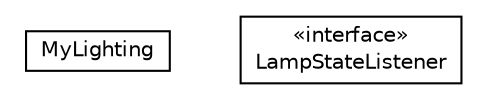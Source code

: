 #!/usr/local/bin/dot
#
# Class diagram 
# Generated by UMLGraph version R5_6-24-gf6e263 (http://www.umlgraph.org/)
#

digraph G {
	edge [fontname="Helvetica",fontsize=10,labelfontname="Helvetica",labelfontsize=10];
	node [fontname="Helvetica",fontsize=10,shape=plaintext];
	nodesep=0.25;
	ranksep=0.5;
	// org.universAAL.samples.lighting.server_regular.unit_impl.MyLighting
	c1239338 [label=<<table title="org.universAAL.samples.lighting.server_regular.unit_impl.MyLighting" border="0" cellborder="1" cellspacing="0" cellpadding="2" port="p" href="./MyLighting.html">
		<tr><td><table border="0" cellspacing="0" cellpadding="1">
<tr><td align="center" balign="center"> MyLighting </td></tr>
		</table></td></tr>
		</table>>, URL="./MyLighting.html", fontname="Helvetica", fontcolor="black", fontsize=10.0];
	// org.universAAL.samples.lighting.server_regular.unit_impl.LampStateListener
	c1239339 [label=<<table title="org.universAAL.samples.lighting.server_regular.unit_impl.LampStateListener" border="0" cellborder="1" cellspacing="0" cellpadding="2" port="p" href="./LampStateListener.html">
		<tr><td><table border="0" cellspacing="0" cellpadding="1">
<tr><td align="center" balign="center"> &#171;interface&#187; </td></tr>
<tr><td align="center" balign="center"> LampStateListener </td></tr>
		</table></td></tr>
		</table>>, URL="./LampStateListener.html", fontname="Helvetica", fontcolor="black", fontsize=10.0];
}

